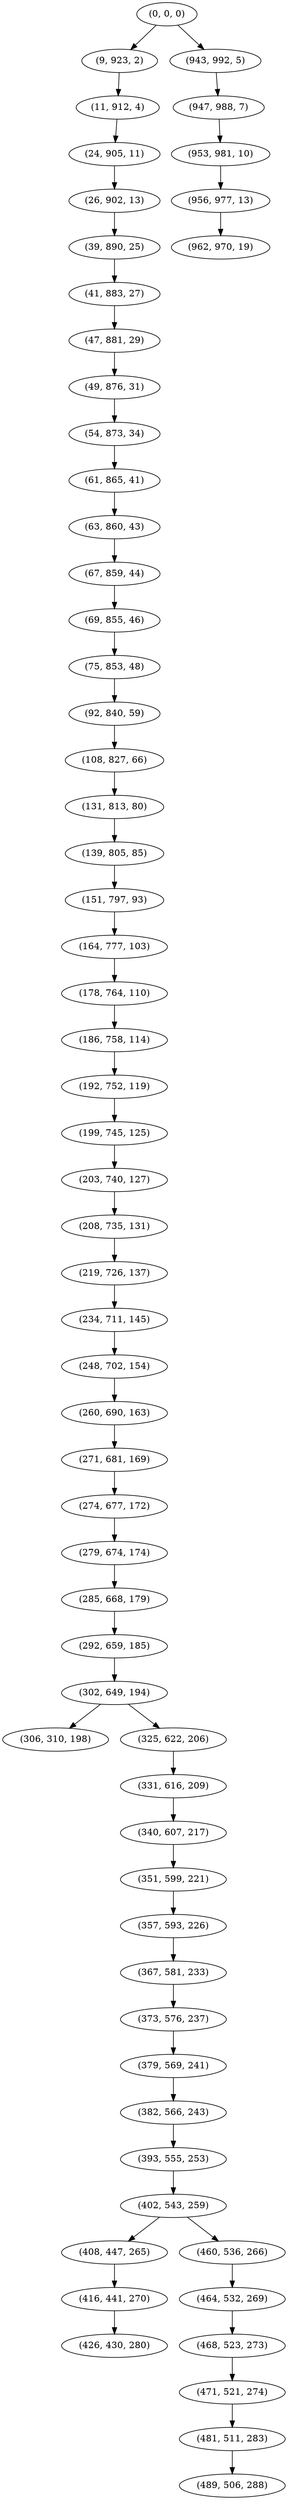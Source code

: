digraph tree {
    "(0, 0, 0)";
    "(9, 923, 2)";
    "(11, 912, 4)";
    "(24, 905, 11)";
    "(26, 902, 13)";
    "(39, 890, 25)";
    "(41, 883, 27)";
    "(47, 881, 29)";
    "(49, 876, 31)";
    "(54, 873, 34)";
    "(61, 865, 41)";
    "(63, 860, 43)";
    "(67, 859, 44)";
    "(69, 855, 46)";
    "(75, 853, 48)";
    "(92, 840, 59)";
    "(108, 827, 66)";
    "(131, 813, 80)";
    "(139, 805, 85)";
    "(151, 797, 93)";
    "(164, 777, 103)";
    "(178, 764, 110)";
    "(186, 758, 114)";
    "(192, 752, 119)";
    "(199, 745, 125)";
    "(203, 740, 127)";
    "(208, 735, 131)";
    "(219, 726, 137)";
    "(234, 711, 145)";
    "(248, 702, 154)";
    "(260, 690, 163)";
    "(271, 681, 169)";
    "(274, 677, 172)";
    "(279, 674, 174)";
    "(285, 668, 179)";
    "(292, 659, 185)";
    "(302, 649, 194)";
    "(306, 310, 198)";
    "(325, 622, 206)";
    "(331, 616, 209)";
    "(340, 607, 217)";
    "(351, 599, 221)";
    "(357, 593, 226)";
    "(367, 581, 233)";
    "(373, 576, 237)";
    "(379, 569, 241)";
    "(382, 566, 243)";
    "(393, 555, 253)";
    "(402, 543, 259)";
    "(408, 447, 265)";
    "(416, 441, 270)";
    "(426, 430, 280)";
    "(460, 536, 266)";
    "(464, 532, 269)";
    "(468, 523, 273)";
    "(471, 521, 274)";
    "(481, 511, 283)";
    "(489, 506, 288)";
    "(943, 992, 5)";
    "(947, 988, 7)";
    "(953, 981, 10)";
    "(956, 977, 13)";
    "(962, 970, 19)";
    "(0, 0, 0)" -> "(9, 923, 2)";
    "(0, 0, 0)" -> "(943, 992, 5)";
    "(9, 923, 2)" -> "(11, 912, 4)";
    "(11, 912, 4)" -> "(24, 905, 11)";
    "(24, 905, 11)" -> "(26, 902, 13)";
    "(26, 902, 13)" -> "(39, 890, 25)";
    "(39, 890, 25)" -> "(41, 883, 27)";
    "(41, 883, 27)" -> "(47, 881, 29)";
    "(47, 881, 29)" -> "(49, 876, 31)";
    "(49, 876, 31)" -> "(54, 873, 34)";
    "(54, 873, 34)" -> "(61, 865, 41)";
    "(61, 865, 41)" -> "(63, 860, 43)";
    "(63, 860, 43)" -> "(67, 859, 44)";
    "(67, 859, 44)" -> "(69, 855, 46)";
    "(69, 855, 46)" -> "(75, 853, 48)";
    "(75, 853, 48)" -> "(92, 840, 59)";
    "(92, 840, 59)" -> "(108, 827, 66)";
    "(108, 827, 66)" -> "(131, 813, 80)";
    "(131, 813, 80)" -> "(139, 805, 85)";
    "(139, 805, 85)" -> "(151, 797, 93)";
    "(151, 797, 93)" -> "(164, 777, 103)";
    "(164, 777, 103)" -> "(178, 764, 110)";
    "(178, 764, 110)" -> "(186, 758, 114)";
    "(186, 758, 114)" -> "(192, 752, 119)";
    "(192, 752, 119)" -> "(199, 745, 125)";
    "(199, 745, 125)" -> "(203, 740, 127)";
    "(203, 740, 127)" -> "(208, 735, 131)";
    "(208, 735, 131)" -> "(219, 726, 137)";
    "(219, 726, 137)" -> "(234, 711, 145)";
    "(234, 711, 145)" -> "(248, 702, 154)";
    "(248, 702, 154)" -> "(260, 690, 163)";
    "(260, 690, 163)" -> "(271, 681, 169)";
    "(271, 681, 169)" -> "(274, 677, 172)";
    "(274, 677, 172)" -> "(279, 674, 174)";
    "(279, 674, 174)" -> "(285, 668, 179)";
    "(285, 668, 179)" -> "(292, 659, 185)";
    "(292, 659, 185)" -> "(302, 649, 194)";
    "(302, 649, 194)" -> "(306, 310, 198)";
    "(302, 649, 194)" -> "(325, 622, 206)";
    "(325, 622, 206)" -> "(331, 616, 209)";
    "(331, 616, 209)" -> "(340, 607, 217)";
    "(340, 607, 217)" -> "(351, 599, 221)";
    "(351, 599, 221)" -> "(357, 593, 226)";
    "(357, 593, 226)" -> "(367, 581, 233)";
    "(367, 581, 233)" -> "(373, 576, 237)";
    "(373, 576, 237)" -> "(379, 569, 241)";
    "(379, 569, 241)" -> "(382, 566, 243)";
    "(382, 566, 243)" -> "(393, 555, 253)";
    "(393, 555, 253)" -> "(402, 543, 259)";
    "(402, 543, 259)" -> "(408, 447, 265)";
    "(402, 543, 259)" -> "(460, 536, 266)";
    "(408, 447, 265)" -> "(416, 441, 270)";
    "(416, 441, 270)" -> "(426, 430, 280)";
    "(460, 536, 266)" -> "(464, 532, 269)";
    "(464, 532, 269)" -> "(468, 523, 273)";
    "(468, 523, 273)" -> "(471, 521, 274)";
    "(471, 521, 274)" -> "(481, 511, 283)";
    "(481, 511, 283)" -> "(489, 506, 288)";
    "(943, 992, 5)" -> "(947, 988, 7)";
    "(947, 988, 7)" -> "(953, 981, 10)";
    "(953, 981, 10)" -> "(956, 977, 13)";
    "(956, 977, 13)" -> "(962, 970, 19)";
}
